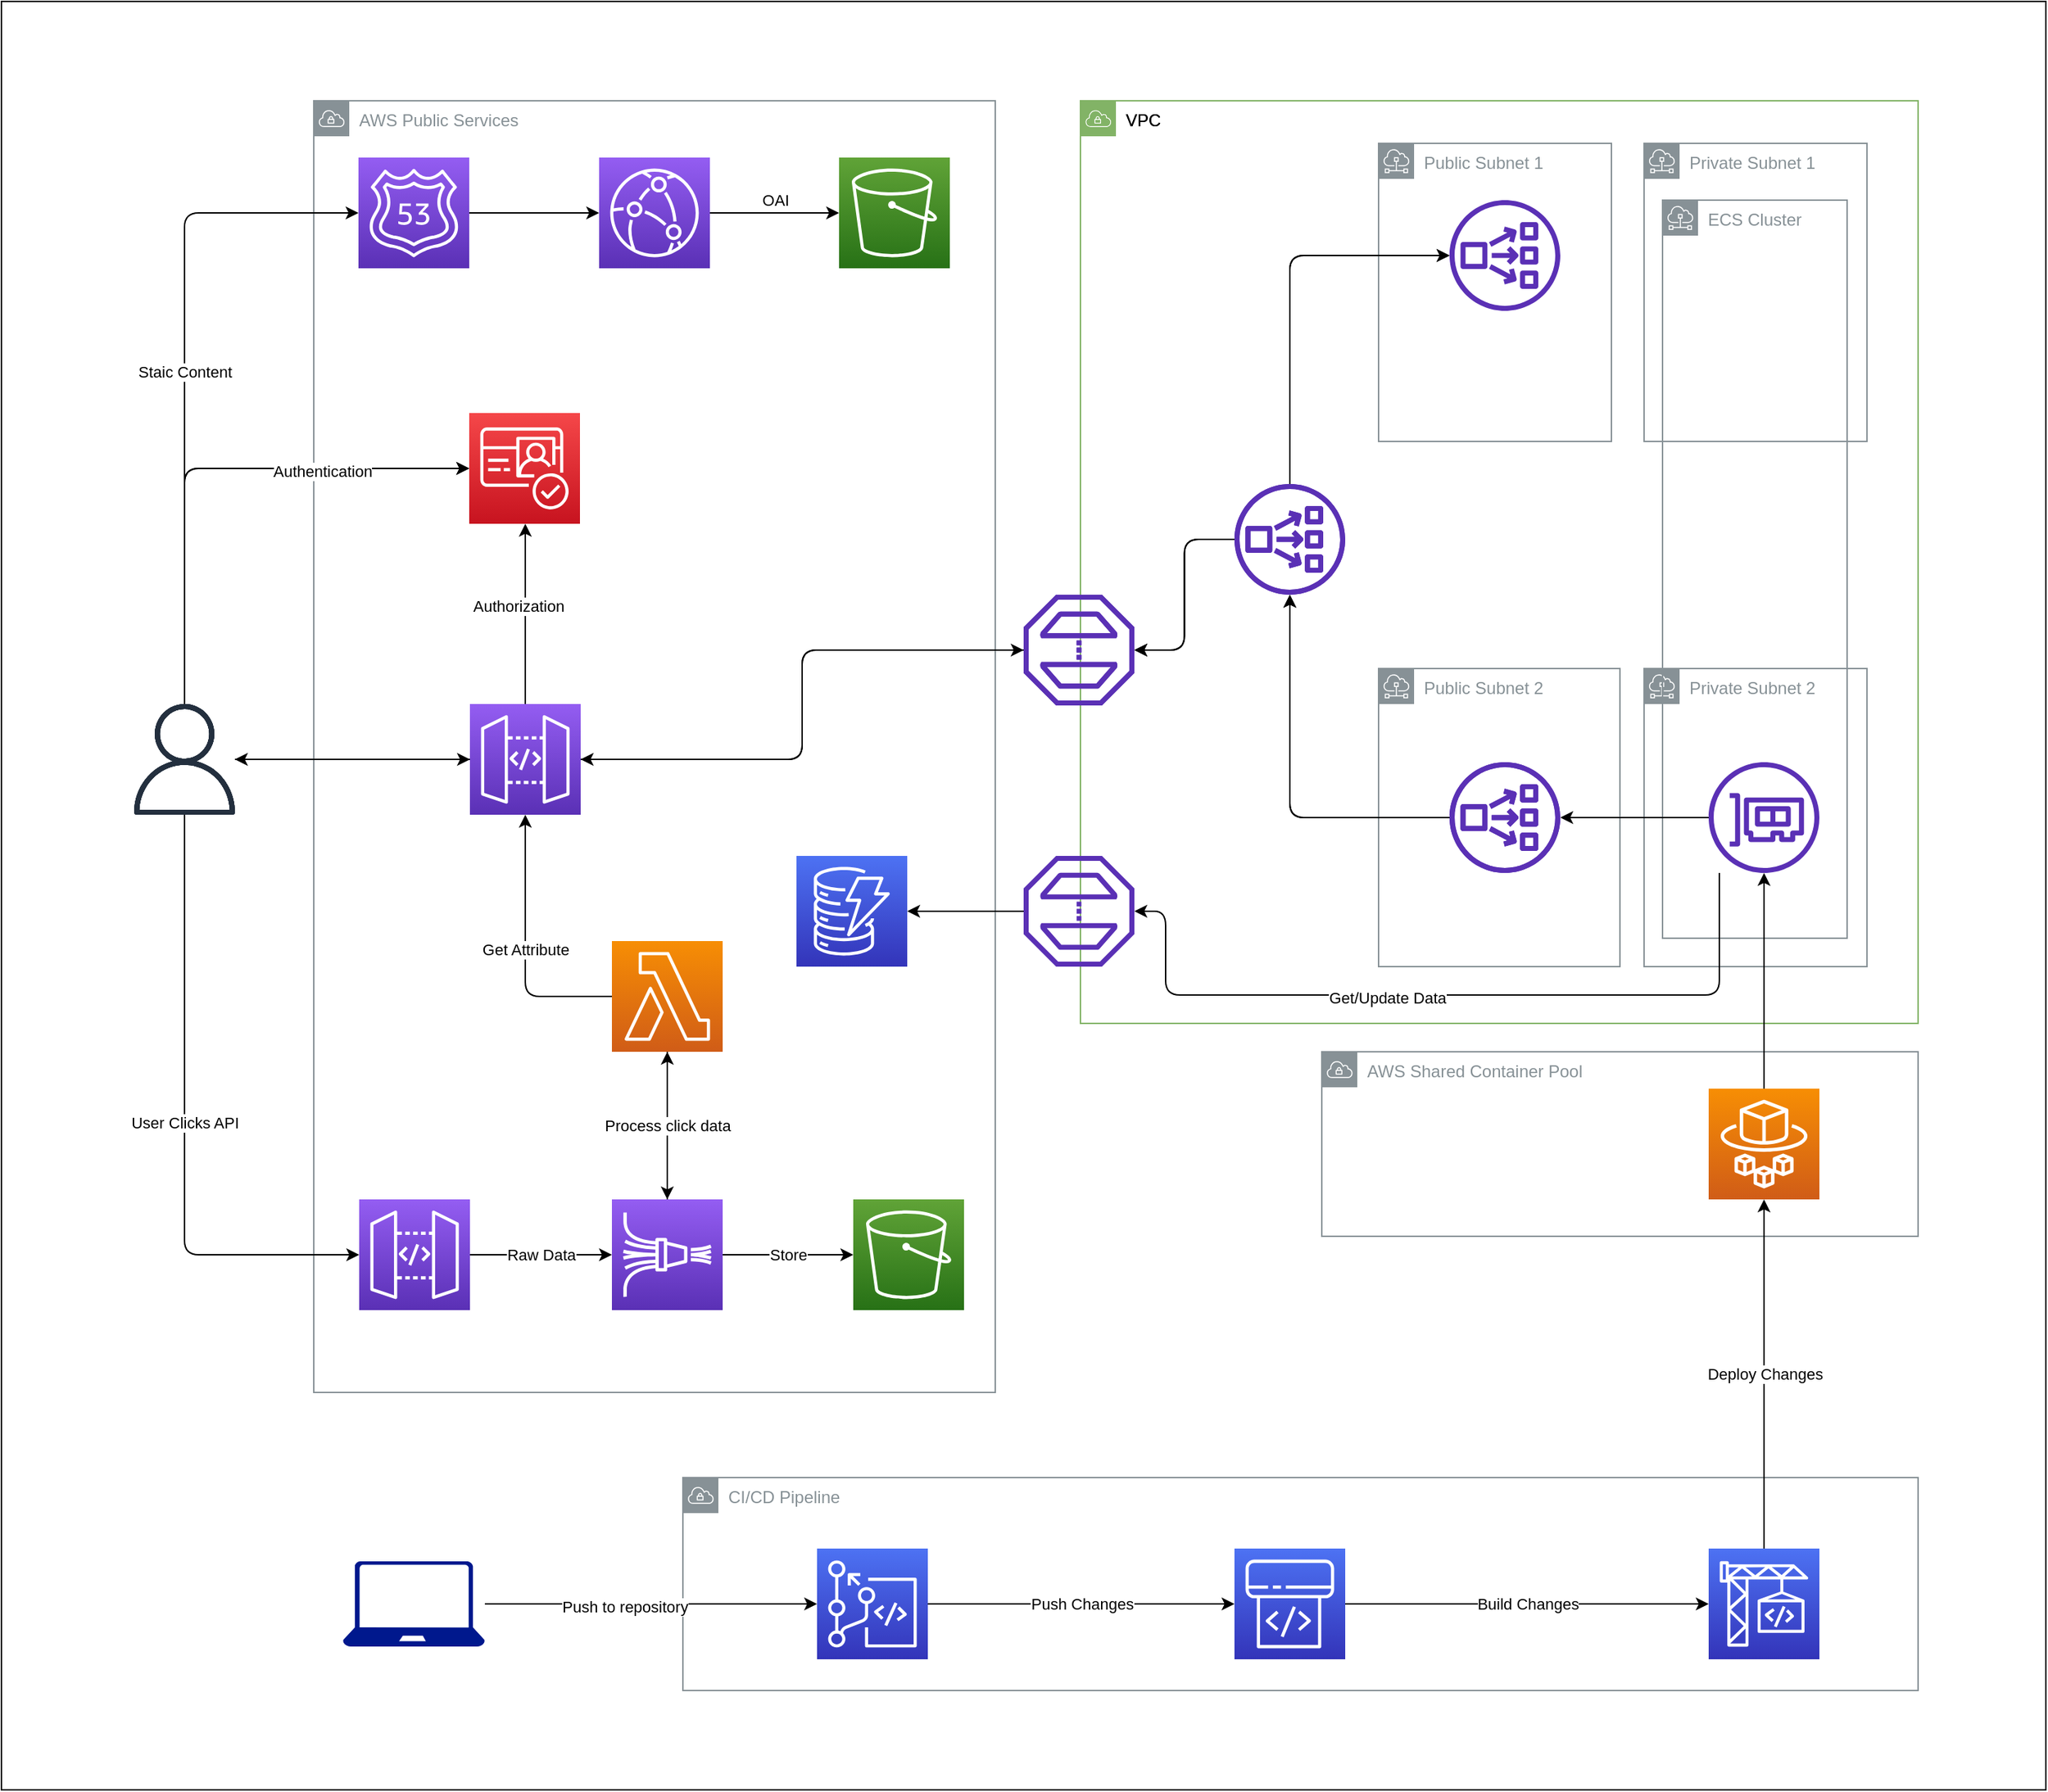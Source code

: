 <mxfile version="14.0.3" type="github">
  <diagram id="kDv7-Yr7B3Lb440SBTyt" name="Page-1">
    <mxGraphModel dx="2130" dy="1333" grid="1" gridSize="10" guides="1" tooltips="1" connect="1" arrows="1" fold="1" page="0" pageScale="1" pageWidth="850" pageHeight="1100" background="none" math="0" shadow="0">
      <root>
        <mxCell id="0" />
        <mxCell id="1" parent="0" />
        <mxCell id="7vGUBD4XYxA0TVLNg7sk-26" value="VPC" style="outlineConnect=0;html=1;whiteSpace=wrap;fontSize=12;fontStyle=0;shape=mxgraph.aws4.group;grIcon=mxgraph.aws4.group_vpc;strokeColor=#82b366;verticalAlign=top;align=left;spacingLeft=30;dashed=0;glass=0;fillColor=none;" vertex="1" parent="1">
          <mxGeometry x="690" y="50" width="590" height="650" as="geometry" />
        </mxCell>
        <mxCell id="7vGUBD4XYxA0TVLNg7sk-10" value="" style="whiteSpace=wrap;html=1;shadow=0;gradientColor=none;labelBackgroundColor=none;fillColor=none;" vertex="1" parent="1">
          <mxGeometry x="-70" y="-20" width="1440" height="1260" as="geometry" />
        </mxCell>
        <mxCell id="qZjEwAZi6zVkStqaSP1n-19" value="Private Subnet 2" style="outlineConnect=0;gradientColor=none;html=1;whiteSpace=wrap;fontSize=12;fontStyle=0;shape=mxgraph.aws4.group;grIcon=mxgraph.aws4.group_subnet;strokeColor=#879196;fillColor=none;verticalAlign=top;align=left;spacingLeft=30;fontColor=#879196;dashed=0;glass=0;" parent="1" vertex="1">
          <mxGeometry x="1087" y="450" width="157" height="210" as="geometry" />
        </mxCell>
        <mxCell id="qZjEwAZi6zVkStqaSP1n-11" value="VPC" style="outlineConnect=0;html=1;whiteSpace=wrap;fontSize=12;fontStyle=0;shape=mxgraph.aws4.group;grIcon=mxgraph.aws4.group_vpc;strokeColor=#82b366;verticalAlign=top;align=left;spacingLeft=30;dashed=0;glass=0;fillColor=none;" parent="1" vertex="1">
          <mxGeometry x="690" y="50" width="590" height="650" as="geometry" />
        </mxCell>
        <mxCell id="qZjEwAZi6zVkStqaSP1n-109" value="ECS Cluster" style="outlineConnect=0;gradientColor=none;html=1;whiteSpace=wrap;fontSize=12;fontStyle=0;shape=mxgraph.aws4.group;grIcon=mxgraph.aws4.group_subnet;strokeColor=#879196;fillColor=none;verticalAlign=top;align=left;spacingLeft=30;fontColor=#879196;dashed=0;glass=0;" parent="1" vertex="1">
          <mxGeometry x="1100" y="120" width="130" height="520" as="geometry" />
        </mxCell>
        <mxCell id="qZjEwAZi6zVkStqaSP1n-84" value="Public Subnet 2" style="outlineConnect=0;gradientColor=none;html=1;whiteSpace=wrap;fontSize=12;fontStyle=0;shape=mxgraph.aws4.group;grIcon=mxgraph.aws4.group_subnet;strokeColor=#879196;fillColor=none;verticalAlign=top;align=left;spacingLeft=30;fontColor=#879196;dashed=0;glass=0;" parent="1" vertex="1">
          <mxGeometry x="900" y="450" width="170" height="210" as="geometry" />
        </mxCell>
        <mxCell id="qZjEwAZi6zVkStqaSP1n-80" value="AWS Public Services&lt;br&gt;" style="outlineConnect=0;gradientColor=none;html=1;whiteSpace=wrap;fontSize=12;fontStyle=0;shape=mxgraph.aws4.group;grIcon=mxgraph.aws4.group_vpc;strokeColor=#879196;fillColor=none;verticalAlign=top;align=left;spacingLeft=30;fontColor=#879196;dashed=0;glass=0;" parent="1" vertex="1">
          <mxGeometry x="150" y="50" width="480" height="910" as="geometry" />
        </mxCell>
        <mxCell id="qZjEwAZi6zVkStqaSP1n-34" value="AWS Shared Container Pool" style="outlineConnect=0;gradientColor=none;html=1;whiteSpace=wrap;fontSize=12;fontStyle=0;shape=mxgraph.aws4.group;grIcon=mxgraph.aws4.group_vpc;strokeColor=#879196;fillColor=none;verticalAlign=top;align=left;spacingLeft=30;fontColor=#879196;dashed=0;glass=0;" parent="1" vertex="1">
          <mxGeometry x="860" y="720" width="420" height="130" as="geometry" />
        </mxCell>
        <mxCell id="7vGUBD4XYxA0TVLNg7sk-5" value="User Clicks API" style="edgeStyle=orthogonalEdgeStyle;orthogonalLoop=1;jettySize=auto;html=1;" edge="1" parent="1" source="qZjEwAZi6zVkStqaSP1n-1" target="qZjEwAZi6zVkStqaSP1n-90">
          <mxGeometry relative="1" as="geometry">
            <Array as="points">
              <mxPoint x="59" y="863" />
            </Array>
          </mxGeometry>
        </mxCell>
        <mxCell id="qZjEwAZi6zVkStqaSP1n-2" value="" style="outlineConnect=0;fontColor=#232F3E;gradientColor=#60A337;gradientDirection=north;fillColor=#277116;strokeColor=#ffffff;dashed=0;verticalLabelPosition=bottom;verticalAlign=top;align=center;html=1;fontSize=12;fontStyle=0;aspect=fixed;shape=mxgraph.aws4.resourceIcon;resIcon=mxgraph.aws4.s3;" parent="1" vertex="1">
          <mxGeometry x="520" y="90" width="78" height="78" as="geometry" />
        </mxCell>
        <mxCell id="qZjEwAZi6zVkStqaSP1n-14" value="Public Subnet 1" style="outlineConnect=0;gradientColor=none;html=1;whiteSpace=wrap;fontSize=12;fontStyle=0;shape=mxgraph.aws4.group;grIcon=mxgraph.aws4.group_subnet;strokeColor=#879196;fillColor=none;verticalAlign=top;align=left;spacingLeft=30;fontColor=#879196;dashed=0;glass=0;" parent="1" vertex="1">
          <mxGeometry x="900" y="80" width="164" height="210" as="geometry" />
        </mxCell>
        <mxCell id="qZjEwAZi6zVkStqaSP1n-18" value="Private Subnet 1" style="outlineConnect=0;gradientColor=none;html=1;whiteSpace=wrap;fontSize=12;fontStyle=0;shape=mxgraph.aws4.group;grIcon=mxgraph.aws4.group_subnet;strokeColor=#879196;fillColor=none;verticalAlign=top;align=left;spacingLeft=30;fontColor=#879196;dashed=0;glass=0;" parent="1" vertex="1">
          <mxGeometry x="1087" y="80" width="157" height="210" as="geometry" />
        </mxCell>
        <mxCell id="qZjEwAZi6zVkStqaSP1n-85" style="edgeStyle=orthogonalEdgeStyle;orthogonalLoop=1;jettySize=auto;html=1;" parent="1" source="qZjEwAZi6zVkStqaSP1n-21" target="qZjEwAZi6zVkStqaSP1n-23" edge="1">
          <mxGeometry relative="1" as="geometry">
            <Array as="points">
              <mxPoint x="837" y="159" />
            </Array>
          </mxGeometry>
        </mxCell>
        <mxCell id="qZjEwAZi6zVkStqaSP1n-88" style="edgeStyle=orthogonalEdgeStyle;orthogonalLoop=1;jettySize=auto;html=1;" parent="1" source="qZjEwAZi6zVkStqaSP1n-21" target="qZjEwAZi6zVkStqaSP1n-68" edge="1">
          <mxGeometry relative="1" as="geometry" />
        </mxCell>
        <mxCell id="qZjEwAZi6zVkStqaSP1n-21" value="" style="outlineConnect=0;fontColor=#232F3E;gradientColor=none;fillColor=#5A30B5;strokeColor=none;dashed=0;verticalLabelPosition=bottom;verticalAlign=top;align=center;html=1;fontSize=12;fontStyle=0;aspect=fixed;pointerEvents=1;shape=mxgraph.aws4.network_load_balancer;glass=0;" parent="1" vertex="1">
          <mxGeometry x="798.5" y="320" width="78" height="78" as="geometry" />
        </mxCell>
        <mxCell id="qZjEwAZi6zVkStqaSP1n-87" style="edgeStyle=orthogonalEdgeStyle;orthogonalLoop=1;jettySize=auto;html=1;" parent="1" source="qZjEwAZi6zVkStqaSP1n-22" target="qZjEwAZi6zVkStqaSP1n-21" edge="1">
          <mxGeometry relative="1" as="geometry" />
        </mxCell>
        <mxCell id="qZjEwAZi6zVkStqaSP1n-22" value="" style="outlineConnect=0;fontColor=#232F3E;gradientColor=none;fillColor=#5A30B5;strokeColor=none;dashed=0;verticalLabelPosition=bottom;verticalAlign=top;align=center;html=1;fontSize=12;fontStyle=0;aspect=fixed;pointerEvents=1;shape=mxgraph.aws4.network_load_balancer;glass=0;" parent="1" vertex="1">
          <mxGeometry x="950" y="516" width="78" height="78" as="geometry" />
        </mxCell>
        <mxCell id="qZjEwAZi6zVkStqaSP1n-23" value="" style="outlineConnect=0;fontColor=#232F3E;gradientColor=none;fillColor=#5A30B5;strokeColor=none;dashed=0;verticalLabelPosition=bottom;verticalAlign=top;align=center;html=1;fontSize=12;fontStyle=0;aspect=fixed;pointerEvents=1;shape=mxgraph.aws4.network_load_balancer;glass=0;" parent="1" vertex="1">
          <mxGeometry x="950" y="120" width="78" height="78" as="geometry" />
        </mxCell>
        <mxCell id="qZjEwAZi6zVkStqaSP1n-28" value="" style="outlineConnect=0;fontColor=#232F3E;gradientColor=#F78E04;gradientDirection=north;fillColor=#D05C17;strokeColor=#ffffff;dashed=0;verticalLabelPosition=bottom;verticalAlign=top;align=center;html=1;fontSize=12;fontStyle=0;aspect=fixed;shape=mxgraph.aws4.resourceIcon;resIcon=mxgraph.aws4.fargate;glass=0;" parent="1" vertex="1">
          <mxGeometry x="1132.5" y="746" width="78" height="78" as="geometry" />
        </mxCell>
        <mxCell id="qZjEwAZi6zVkStqaSP1n-39" style="edgeStyle=orthogonalEdgeStyle;orthogonalLoop=1;jettySize=auto;html=1;" parent="1" source="qZjEwAZi6zVkStqaSP1n-67" target="qZjEwAZi6zVkStqaSP1n-22" edge="1">
          <mxGeometry relative="1" as="geometry">
            <mxPoint x="960" y="869" as="sourcePoint" />
            <Array as="points" />
          </mxGeometry>
        </mxCell>
        <mxCell id="qZjEwAZi6zVkStqaSP1n-40" style="edgeStyle=orthogonalEdgeStyle;orthogonalLoop=1;jettySize=auto;html=1;" parent="1" source="qZjEwAZi6zVkStqaSP1n-28" target="qZjEwAZi6zVkStqaSP1n-67" edge="1">
          <mxGeometry relative="1" as="geometry">
            <mxPoint x="1038" y="869.143" as="targetPoint" />
            <Array as="points">
              <mxPoint x="1169" y="749" />
            </Array>
          </mxGeometry>
        </mxCell>
        <mxCell id="qZjEwAZi6zVkStqaSP1n-46" value="CI/CD Pipeline" style="outlineConnect=0;gradientColor=none;html=1;whiteSpace=wrap;fontSize=12;fontStyle=0;shape=mxgraph.aws4.group;grIcon=mxgraph.aws4.group_vpc;strokeColor=#879196;fillColor=none;verticalAlign=top;align=left;spacingLeft=30;fontColor=#879196;dashed=0;glass=0;" parent="1" vertex="1">
          <mxGeometry x="410" y="1020" width="870" height="150" as="geometry" />
        </mxCell>
        <mxCell id="qZjEwAZi6zVkStqaSP1n-54" style="edgeStyle=orthogonalEdgeStyle;orthogonalLoop=1;jettySize=auto;html=1;" parent="1" source="qZjEwAZi6zVkStqaSP1n-47" target="qZjEwAZi6zVkStqaSP1n-49" edge="1">
          <mxGeometry relative="1" as="geometry" />
        </mxCell>
        <mxCell id="7vGUBD4XYxA0TVLNg7sk-8" value="Push to repository" style="edgeLabel;html=1;align=center;verticalAlign=middle;resizable=0;points=[];" vertex="1" connectable="0" parent="qZjEwAZi6zVkStqaSP1n-54">
          <mxGeometry x="-0.171" y="-2" relative="1" as="geometry">
            <mxPoint x="1" as="offset" />
          </mxGeometry>
        </mxCell>
        <mxCell id="qZjEwAZi6zVkStqaSP1n-47" value="" style="aspect=fixed;pointerEvents=1;shadow=0;dashed=0;html=1;strokeColor=none;labelPosition=center;verticalLabelPosition=bottom;verticalAlign=top;align=center;fillColor=#00188D;shape=mxgraph.azure.laptop;glass=0;" parent="1" vertex="1">
          <mxGeometry x="170.5" y="1079" width="100" height="60" as="geometry" />
        </mxCell>
        <mxCell id="qZjEwAZi6zVkStqaSP1n-55" value="Push Changes" style="edgeStyle=orthogonalEdgeStyle;orthogonalLoop=1;jettySize=auto;html=1;" parent="1" source="qZjEwAZi6zVkStqaSP1n-49" target="qZjEwAZi6zVkStqaSP1n-51" edge="1">
          <mxGeometry relative="1" as="geometry" />
        </mxCell>
        <mxCell id="qZjEwAZi6zVkStqaSP1n-49" value="" style="outlineConnect=0;fontColor=#232F3E;gradientColor=#4D72F3;gradientDirection=north;fillColor=#3334B9;strokeColor=#ffffff;dashed=0;verticalLabelPosition=bottom;verticalAlign=top;align=center;html=1;fontSize=12;fontStyle=0;aspect=fixed;shape=mxgraph.aws4.resourceIcon;resIcon=mxgraph.aws4.codecommit;glass=0;" parent="1" vertex="1">
          <mxGeometry x="504.5" y="1070" width="78" height="78" as="geometry" />
        </mxCell>
        <mxCell id="qZjEwAZi6zVkStqaSP1n-56" value="Build Changes" style="edgeStyle=orthogonalEdgeStyle;orthogonalLoop=1;jettySize=auto;html=1;" parent="1" source="qZjEwAZi6zVkStqaSP1n-51" target="qZjEwAZi6zVkStqaSP1n-52" edge="1">
          <mxGeometry relative="1" as="geometry" />
        </mxCell>
        <mxCell id="qZjEwAZi6zVkStqaSP1n-51" value="" style="outlineConnect=0;fontColor=#232F3E;gradientColor=#4D72F3;gradientDirection=north;fillColor=#3334B9;strokeColor=#ffffff;dashed=0;verticalLabelPosition=bottom;verticalAlign=top;align=center;html=1;fontSize=12;fontStyle=0;aspect=fixed;shape=mxgraph.aws4.resourceIcon;resIcon=mxgraph.aws4.codepipeline;glass=0;" parent="1" vertex="1">
          <mxGeometry x="798.5" y="1070" width="78" height="78" as="geometry" />
        </mxCell>
        <mxCell id="qZjEwAZi6zVkStqaSP1n-53" value="Deploy Changes" style="edgeStyle=orthogonalEdgeStyle;orthogonalLoop=1;jettySize=auto;html=1;" parent="1" source="qZjEwAZi6zVkStqaSP1n-52" target="qZjEwAZi6zVkStqaSP1n-28" edge="1">
          <mxGeometry relative="1" as="geometry" />
        </mxCell>
        <mxCell id="qZjEwAZi6zVkStqaSP1n-52" value="" style="outlineConnect=0;fontColor=#232F3E;gradientColor=#4D72F3;gradientDirection=north;fillColor=#3334B9;strokeColor=#ffffff;dashed=0;verticalLabelPosition=bottom;verticalAlign=top;align=center;html=1;fontSize=12;fontStyle=0;aspect=fixed;shape=mxgraph.aws4.resourceIcon;resIcon=mxgraph.aws4.codebuild;glass=0;" parent="1" vertex="1">
          <mxGeometry x="1132.5" y="1070" width="78" height="78" as="geometry" />
        </mxCell>
        <mxCell id="qZjEwAZi6zVkStqaSP1n-66" style="edgeStyle=orthogonalEdgeStyle;orthogonalLoop=1;jettySize=auto;html=1;" parent="1" source="qZjEwAZi6zVkStqaSP1n-60" target="qZjEwAZi6zVkStqaSP1n-62" edge="1">
          <mxGeometry relative="1" as="geometry" />
        </mxCell>
        <mxCell id="qZjEwAZi6zVkStqaSP1n-60" value="" style="outlineConnect=0;fontColor=#232F3E;gradientColor=none;fillColor=#5A30B5;strokeColor=none;dashed=0;verticalLabelPosition=bottom;verticalAlign=top;align=center;html=1;fontSize=12;fontStyle=0;aspect=fixed;pointerEvents=1;shape=mxgraph.aws4.endpoint;glass=0;direction=south;" parent="1" vertex="1">
          <mxGeometry x="650" y="582" width="78" height="78" as="geometry" />
        </mxCell>
        <mxCell id="qZjEwAZi6zVkStqaSP1n-62" value="" style="outlineConnect=0;fontColor=#232F3E;gradientColor=#4D72F3;gradientDirection=north;fillColor=#3334B9;strokeColor=#ffffff;dashed=0;verticalLabelPosition=bottom;verticalAlign=top;align=center;html=1;fontSize=12;fontStyle=0;aspect=fixed;shape=mxgraph.aws4.resourceIcon;resIcon=mxgraph.aws4.dynamodb;glass=0;" parent="1" vertex="1">
          <mxGeometry x="490" y="582" width="78" height="78" as="geometry" />
        </mxCell>
        <mxCell id="qZjEwAZi6zVkStqaSP1n-104" style="edgeStyle=orthogonalEdgeStyle;orthogonalLoop=1;jettySize=auto;html=1;" parent="1" source="qZjEwAZi6zVkStqaSP1n-67" target="qZjEwAZi6zVkStqaSP1n-60" edge="1">
          <mxGeometry relative="1" as="geometry">
            <Array as="points">
              <mxPoint x="1140" y="680" />
              <mxPoint x="750" y="680" />
              <mxPoint x="750" y="621" />
            </Array>
          </mxGeometry>
        </mxCell>
        <mxCell id="7vGUBD4XYxA0TVLNg7sk-9" value="Get/Update Data" style="edgeLabel;html=1;align=center;verticalAlign=middle;resizable=0;points=[];" vertex="1" connectable="0" parent="qZjEwAZi6zVkStqaSP1n-104">
          <mxGeometry x="0.149" y="2" relative="1" as="geometry">
            <mxPoint as="offset" />
          </mxGeometry>
        </mxCell>
        <mxCell id="qZjEwAZi6zVkStqaSP1n-67" value="" style="outlineConnect=0;fontColor=#232F3E;gradientColor=none;fillColor=#5A30B5;strokeColor=none;dashed=0;verticalLabelPosition=bottom;verticalAlign=top;align=center;html=1;fontSize=12;fontStyle=0;aspect=fixed;pointerEvents=1;shape=mxgraph.aws4.elastic_network_interface;glass=0;" parent="1" vertex="1">
          <mxGeometry x="1132.5" y="516" width="78" height="78" as="geometry" />
        </mxCell>
        <mxCell id="qZjEwAZi6zVkStqaSP1n-72" style="edgeStyle=orthogonalEdgeStyle;orthogonalLoop=1;jettySize=auto;html=1;" parent="1" source="qZjEwAZi6zVkStqaSP1n-68" target="qZjEwAZi6zVkStqaSP1n-71" edge="1">
          <mxGeometry relative="1" as="geometry" />
        </mxCell>
        <mxCell id="qZjEwAZi6zVkStqaSP1n-68" value="" style="outlineConnect=0;fontColor=#232F3E;gradientColor=none;fillColor=#5A30B5;strokeColor=none;dashed=0;verticalLabelPosition=bottom;verticalAlign=top;align=center;html=1;fontSize=12;fontStyle=0;aspect=fixed;pointerEvents=1;shape=mxgraph.aws4.endpoint;glass=0;direction=south;" parent="1" vertex="1">
          <mxGeometry x="650" y="398" width="78" height="78" as="geometry" />
        </mxCell>
        <mxCell id="qZjEwAZi6zVkStqaSP1n-73" value="" style="edgeStyle=orthogonalEdgeStyle;orthogonalLoop=1;jettySize=auto;html=1;" parent="1" source="qZjEwAZi6zVkStqaSP1n-71" target="qZjEwAZi6zVkStqaSP1n-1" edge="1">
          <mxGeometry relative="1" as="geometry" />
        </mxCell>
        <mxCell id="qZjEwAZi6zVkStqaSP1n-103" style="edgeStyle=orthogonalEdgeStyle;orthogonalLoop=1;jettySize=auto;html=1;" parent="1" source="qZjEwAZi6zVkStqaSP1n-71" target="qZjEwAZi6zVkStqaSP1n-74" edge="1">
          <mxGeometry relative="1" as="geometry">
            <Array as="points">
              <mxPoint x="299" y="400" />
              <mxPoint x="299" y="400" />
            </Array>
          </mxGeometry>
        </mxCell>
        <mxCell id="7vGUBD4XYxA0TVLNg7sk-7" value="Authorization" style="edgeLabel;html=1;align=center;verticalAlign=middle;resizable=0;points=[];" vertex="1" connectable="0" parent="qZjEwAZi6zVkStqaSP1n-103">
          <mxGeometry x="0.087" y="5" relative="1" as="geometry">
            <mxPoint as="offset" />
          </mxGeometry>
        </mxCell>
        <mxCell id="7vGUBD4XYxA0TVLNg7sk-30" style="edgeStyle=orthogonalEdgeStyle;orthogonalLoop=1;jettySize=auto;html=1;fontColor=#000000;align=center;" edge="1" parent="1" source="qZjEwAZi6zVkStqaSP1n-71" target="7vGUBD4XYxA0TVLNg7sk-21">
          <mxGeometry relative="1" as="geometry" />
        </mxCell>
        <mxCell id="qZjEwAZi6zVkStqaSP1n-71" value="" style="outlineConnect=0;fontColor=#232F3E;gradientColor=#945DF2;gradientDirection=north;fillColor=#5A30B5;strokeColor=#ffffff;dashed=0;verticalLabelPosition=bottom;verticalAlign=top;align=center;html=1;fontSize=12;fontStyle=0;aspect=fixed;shape=mxgraph.aws4.resourceIcon;resIcon=mxgraph.aws4.api_gateway;glass=0;" parent="1" vertex="1">
          <mxGeometry x="260" y="475" width="78" height="78" as="geometry" />
        </mxCell>
        <mxCell id="qZjEwAZi6zVkStqaSP1n-74" value="" style="outlineConnect=0;fontColor=#232F3E;gradientColor=#F54749;gradientDirection=north;fillColor=#C7131F;strokeColor=#ffffff;dashed=0;verticalLabelPosition=bottom;verticalAlign=top;align=center;html=1;fontSize=12;fontStyle=0;aspect=fixed;shape=mxgraph.aws4.resourceIcon;resIcon=mxgraph.aws4.cognito;glass=0;" parent="1" vertex="1">
          <mxGeometry x="259.5" y="270" width="78" height="78" as="geometry" />
        </mxCell>
        <mxCell id="qZjEwAZi6zVkStqaSP1n-78" value="" style="endArrow=classic;html=1;" parent="1" source="qZjEwAZi6zVkStqaSP1n-1" target="qZjEwAZi6zVkStqaSP1n-74" edge="1">
          <mxGeometry width="50" height="50" relative="1" as="geometry">
            <mxPoint x="480" y="520" as="sourcePoint" />
            <mxPoint x="530" y="470" as="targetPoint" />
            <Array as="points">
              <mxPoint x="59" y="309" />
            </Array>
          </mxGeometry>
        </mxCell>
        <mxCell id="7vGUBD4XYxA0TVLNg7sk-6" value="Authentication" style="edgeLabel;html=1;align=center;verticalAlign=middle;resizable=0;points=[];" vertex="1" connectable="0" parent="qZjEwAZi6zVkStqaSP1n-78">
          <mxGeometry x="0.435" y="-2" relative="1" as="geometry">
            <mxPoint as="offset" />
          </mxGeometry>
        </mxCell>
        <mxCell id="qZjEwAZi6zVkStqaSP1n-89" value="" style="outlineConnect=0;fontColor=#232F3E;gradientColor=#60A337;gradientDirection=north;fillColor=#277116;strokeColor=#ffffff;dashed=0;verticalLabelPosition=bottom;verticalAlign=top;align=center;html=1;fontSize=12;fontStyle=0;aspect=fixed;shape=mxgraph.aws4.resourceIcon;resIcon=mxgraph.aws4.s3;" parent="1" vertex="1">
          <mxGeometry x="530" y="824" width="78" height="78" as="geometry" />
        </mxCell>
        <mxCell id="qZjEwAZi6zVkStqaSP1n-94" value="Raw Data" style="edgeStyle=orthogonalEdgeStyle;orthogonalLoop=1;jettySize=auto;html=1;labelBorderColor=none;" parent="1" source="qZjEwAZi6zVkStqaSP1n-90" target="qZjEwAZi6zVkStqaSP1n-91" edge="1">
          <mxGeometry relative="1" as="geometry">
            <Array as="points">
              <mxPoint x="300" y="863" />
              <mxPoint x="300" y="863" />
            </Array>
          </mxGeometry>
        </mxCell>
        <mxCell id="qZjEwAZi6zVkStqaSP1n-90" value="" style="outlineConnect=0;fontColor=#232F3E;gradientColor=#945DF2;gradientDirection=north;fillColor=#5A30B5;strokeColor=#ffffff;dashed=0;verticalLabelPosition=bottom;verticalAlign=top;align=center;html=1;fontSize=12;fontStyle=0;aspect=fixed;shape=mxgraph.aws4.resourceIcon;resIcon=mxgraph.aws4.api_gateway;glass=0;" parent="1" vertex="1">
          <mxGeometry x="182" y="824" width="78" height="78" as="geometry" />
        </mxCell>
        <mxCell id="qZjEwAZi6zVkStqaSP1n-95" value="Store" style="edgeStyle=orthogonalEdgeStyle;orthogonalLoop=1;jettySize=auto;html=1;" parent="1" source="qZjEwAZi6zVkStqaSP1n-91" target="qZjEwAZi6zVkStqaSP1n-89" edge="1">
          <mxGeometry relative="1" as="geometry" />
        </mxCell>
        <mxCell id="qZjEwAZi6zVkStqaSP1n-96" value="" style="edgeStyle=orthogonalEdgeStyle;orthogonalLoop=1;jettySize=auto;html=1;" parent="1" source="qZjEwAZi6zVkStqaSP1n-91" target="qZjEwAZi6zVkStqaSP1n-92" edge="1">
          <mxGeometry relative="1" as="geometry" />
        </mxCell>
        <mxCell id="qZjEwAZi6zVkStqaSP1n-91" value="" style="outlineConnect=0;fontColor=#232F3E;gradientColor=#945DF2;gradientDirection=north;fillColor=#5A30B5;strokeColor=#ffffff;dashed=0;verticalLabelPosition=bottom;verticalAlign=top;align=center;html=1;fontSize=12;fontStyle=0;aspect=fixed;shape=mxgraph.aws4.resourceIcon;resIcon=mxgraph.aws4.kinesis_data_firehose;glass=0;" parent="1" vertex="1">
          <mxGeometry x="360" y="824" width="78" height="78" as="geometry" />
        </mxCell>
        <mxCell id="qZjEwAZi6zVkStqaSP1n-105" value="Get Attribute" style="edgeStyle=orthogonalEdgeStyle;orthogonalLoop=1;jettySize=auto;html=1;" parent="1" source="qZjEwAZi6zVkStqaSP1n-92" target="qZjEwAZi6zVkStqaSP1n-71" edge="1">
          <mxGeometry relative="1" as="geometry" />
        </mxCell>
        <mxCell id="qZjEwAZi6zVkStqaSP1n-110" value="Process click data" style="edgeStyle=orthogonalEdgeStyle;orthogonalLoop=1;jettySize=auto;horizontal=1;html=1;align=center;textDirection=rtl;verticalAlign=middle;" parent="1" source="qZjEwAZi6zVkStqaSP1n-92" target="qZjEwAZi6zVkStqaSP1n-91" edge="1">
          <mxGeometry relative="1" as="geometry" />
        </mxCell>
        <mxCell id="qZjEwAZi6zVkStqaSP1n-92" value="" style="outlineConnect=0;fontColor=#232F3E;gradientColor=#F78E04;gradientDirection=north;fillColor=#D05C17;strokeColor=#ffffff;dashed=0;verticalLabelPosition=bottom;verticalAlign=top;align=center;html=1;fontSize=12;fontStyle=0;aspect=fixed;shape=mxgraph.aws4.resourceIcon;resIcon=mxgraph.aws4.lambda;glass=0;" parent="1" vertex="1">
          <mxGeometry x="360" y="642" width="78" height="78" as="geometry" />
        </mxCell>
        <mxCell id="qZjEwAZi6zVkStqaSP1n-114" value="" style="edgeStyle=orthogonalEdgeStyle;orthogonalLoop=1;jettySize=auto;html=1;" parent="1" source="qZjEwAZi6zVkStqaSP1n-111" target="qZjEwAZi6zVkStqaSP1n-112" edge="1">
          <mxGeometry relative="1" as="geometry" />
        </mxCell>
        <mxCell id="qZjEwAZi6zVkStqaSP1n-111" value="" style="outlineConnect=0;fontColor=#232F3E;gradientColor=#945DF2;gradientDirection=north;fillColor=#5A30B5;strokeColor=#ffffff;dashed=0;verticalLabelPosition=bottom;verticalAlign=top;align=center;html=1;fontSize=12;fontStyle=0;aspect=fixed;shape=mxgraph.aws4.resourceIcon;resIcon=mxgraph.aws4.route_53;glass=0;" parent="1" vertex="1">
          <mxGeometry x="181.5" y="90" width="78" height="78" as="geometry" />
        </mxCell>
        <mxCell id="qZjEwAZi6zVkStqaSP1n-115" value="OAI" style="edgeStyle=orthogonalEdgeStyle;orthogonalLoop=1;jettySize=auto;html=1;verticalAlign=bottom;" parent="1" source="qZjEwAZi6zVkStqaSP1n-112" target="qZjEwAZi6zVkStqaSP1n-2" edge="1">
          <mxGeometry relative="1" as="geometry" />
        </mxCell>
        <mxCell id="qZjEwAZi6zVkStqaSP1n-112" value="" style="outlineConnect=0;fontColor=#232F3E;gradientColor=#945DF2;gradientDirection=north;fillColor=#5A30B5;strokeColor=#ffffff;dashed=0;verticalLabelPosition=bottom;verticalAlign=top;align=center;html=1;fontSize=12;fontStyle=0;aspect=fixed;shape=mxgraph.aws4.resourceIcon;resIcon=mxgraph.aws4.cloudfront;glass=0;" parent="1" vertex="1">
          <mxGeometry x="351" y="90" width="78" height="78" as="geometry" />
        </mxCell>
        <mxCell id="qZjEwAZi6zVkStqaSP1n-113" value="Staic Content" style="edgeStyle=orthogonalEdgeStyle;orthogonalLoop=1;jettySize=auto;html=1;" parent="1" source="qZjEwAZi6zVkStqaSP1n-1" target="qZjEwAZi6zVkStqaSP1n-111" edge="1">
          <mxGeometry relative="1" as="geometry">
            <mxPoint x="110" y="120" as="targetPoint" />
            <Array as="points">
              <mxPoint x="59" y="129" />
            </Array>
          </mxGeometry>
        </mxCell>
        <mxCell id="qZjEwAZi6zVkStqaSP1n-1" value="" style="outlineConnect=0;fillColor=#232F3E;strokeColor=none;dashed=0;verticalLabelPosition=bottom;verticalAlign=top;align=center;html=1;fontSize=12;fontStyle=0;aspect=fixed;pointerEvents=1;shape=mxgraph.aws4.user;labelPosition=center;shadow=0;labelBorderColor=none;" parent="1" vertex="1">
          <mxGeometry x="20" y="475" width="78" height="78" as="geometry" />
        </mxCell>
        <mxCell id="7vGUBD4XYxA0TVLNg7sk-11" value="" style="outlineConnect=0;fillColor=#232F3E;strokeColor=none;dashed=0;verticalLabelPosition=bottom;verticalAlign=top;align=center;html=1;fontSize=12;fontStyle=0;aspect=fixed;pointerEvents=1;shape=mxgraph.aws4.user;labelPosition=center;shadow=0;labelBorderColor=none;" vertex="1" parent="1">
          <mxGeometry x="20" y="475" width="78" height="78" as="geometry" />
        </mxCell>
        <mxCell id="7vGUBD4XYxA0TVLNg7sk-14" value="" style="outlineConnect=0;fillColor=#232F3E;strokeColor=none;dashed=0;verticalLabelPosition=bottom;verticalAlign=top;align=center;html=1;fontSize=12;fontStyle=0;aspect=fixed;pointerEvents=1;shape=mxgraph.aws4.user;labelPosition=center;shadow=0;labelBorderColor=none;" vertex="1" parent="1">
          <mxGeometry x="20" y="475" width="78" height="78" as="geometry" />
        </mxCell>
        <mxCell id="7vGUBD4XYxA0TVLNg7sk-29" style="edgeStyle=orthogonalEdgeStyle;orthogonalLoop=1;jettySize=auto;html=1;fontColor=#000000;align=center;" edge="1" parent="1" source="7vGUBD4XYxA0TVLNg7sk-17" target="qZjEwAZi6zVkStqaSP1n-71">
          <mxGeometry relative="1" as="geometry" />
        </mxCell>
        <mxCell id="7vGUBD4XYxA0TVLNg7sk-17" value="" style="outlineConnect=0;fillColor=#232F3E;strokeColor=none;dashed=0;verticalLabelPosition=bottom;verticalAlign=top;align=center;html=1;fontSize=12;fontStyle=0;aspect=fixed;pointerEvents=1;shape=mxgraph.aws4.user;labelPosition=center;shadow=0;labelBorderColor=none;" vertex="1" parent="1">
          <mxGeometry x="20" y="475" width="78" height="78" as="geometry" />
        </mxCell>
        <mxCell id="7vGUBD4XYxA0TVLNg7sk-21" value="" style="outlineConnect=0;fontColor=#232F3E;gradientColor=none;fillColor=#5A30B5;strokeColor=none;dashed=0;verticalLabelPosition=bottom;verticalAlign=top;align=center;html=1;fontSize=12;fontStyle=0;aspect=fixed;pointerEvents=1;shape=mxgraph.aws4.endpoint;glass=0;direction=south;" vertex="1" parent="1">
          <mxGeometry x="650" y="398" width="78" height="78" as="geometry" />
        </mxCell>
        <mxCell id="7vGUBD4XYxA0TVLNg7sk-22" style="edgeStyle=orthogonalEdgeStyle;orthogonalLoop=1;jettySize=auto;html=1;" edge="1" source="7vGUBD4XYxA0TVLNg7sk-23" target="7vGUBD4XYxA0TVLNg7sk-21" parent="1">
          <mxGeometry relative="1" as="geometry" />
        </mxCell>
        <mxCell id="7vGUBD4XYxA0TVLNg7sk-23" value="" style="outlineConnect=0;fontColor=#232F3E;gradientColor=none;fillColor=#5A30B5;strokeColor=none;dashed=0;verticalLabelPosition=bottom;verticalAlign=top;align=center;html=1;fontSize=12;fontStyle=0;aspect=fixed;pointerEvents=1;shape=mxgraph.aws4.network_load_balancer;glass=0;" vertex="1" parent="1">
          <mxGeometry x="798.5" y="320" width="78" height="78" as="geometry" />
        </mxCell>
        <mxCell id="7vGUBD4XYxA0TVLNg7sk-24" style="edgeStyle=orthogonalEdgeStyle;orthogonalLoop=1;jettySize=auto;html=1;" edge="1" source="7vGUBD4XYxA0TVLNg7sk-23" parent="1">
          <mxGeometry relative="1" as="geometry">
            <Array as="points">
              <mxPoint x="837" y="159" />
            </Array>
            <mxPoint x="950.001" y="159" as="targetPoint" />
          </mxGeometry>
        </mxCell>
        <mxCell id="7vGUBD4XYxA0TVLNg7sk-25" style="edgeStyle=orthogonalEdgeStyle;orthogonalLoop=1;jettySize=auto;html=1;" edge="1" source="7vGUBD4XYxA0TVLNg7sk-27" target="7vGUBD4XYxA0TVLNg7sk-23" parent="1">
          <mxGeometry relative="1" as="geometry" />
        </mxCell>
        <mxCell id="7vGUBD4XYxA0TVLNg7sk-27" value="" style="outlineConnect=0;fontColor=#232F3E;gradientColor=none;fillColor=#5A30B5;strokeColor=none;dashed=0;verticalLabelPosition=bottom;verticalAlign=top;align=center;html=1;fontSize=12;fontStyle=0;aspect=fixed;pointerEvents=1;shape=mxgraph.aws4.network_load_balancer;glass=0;" vertex="1" parent="1">
          <mxGeometry x="950" y="516" width="78" height="78" as="geometry" />
        </mxCell>
        <mxCell id="7vGUBD4XYxA0TVLNg7sk-31" value="" style="outlineConnect=0;fillColor=#232F3E;strokeColor=none;dashed=0;verticalLabelPosition=bottom;verticalAlign=top;align=center;html=1;fontSize=12;fontStyle=0;aspect=fixed;pointerEvents=1;shape=mxgraph.aws4.user;labelPosition=center;shadow=0;labelBorderColor=none;" vertex="1" parent="1">
          <mxGeometry x="20" y="475" width="78" height="78" as="geometry" />
        </mxCell>
        <mxCell id="7vGUBD4XYxA0TVLNg7sk-32" value="" style="endArrow=classic;html=1;" edge="1" target="7vGUBD4XYxA0TVLNg7sk-34" parent="1">
          <mxGeometry width="50" height="50" relative="1" as="geometry">
            <mxPoint x="59.0" y="475.06" as="sourcePoint" />
            <mxPoint x="530" y="470" as="targetPoint" />
            <Array as="points">
              <mxPoint x="59" y="309" />
            </Array>
          </mxGeometry>
        </mxCell>
        <mxCell id="7vGUBD4XYxA0TVLNg7sk-33" value="Authentication" style="edgeLabel;html=1;align=center;verticalAlign=middle;resizable=0;points=[];" vertex="1" connectable="0" parent="7vGUBD4XYxA0TVLNg7sk-32">
          <mxGeometry x="0.435" y="-2" relative="1" as="geometry">
            <mxPoint as="offset" />
          </mxGeometry>
        </mxCell>
        <mxCell id="7vGUBD4XYxA0TVLNg7sk-34" value="" style="outlineConnect=0;fontColor=#232F3E;gradientColor=#F54749;gradientDirection=north;fillColor=#C7131F;strokeColor=#ffffff;dashed=0;verticalLabelPosition=bottom;verticalAlign=top;align=center;html=1;fontSize=12;fontStyle=0;aspect=fixed;shape=mxgraph.aws4.resourceIcon;resIcon=mxgraph.aws4.cognito;glass=0;" vertex="1" parent="1">
          <mxGeometry x="259.5" y="270" width="78" height="78" as="geometry" />
        </mxCell>
      </root>
    </mxGraphModel>
  </diagram>
</mxfile>
